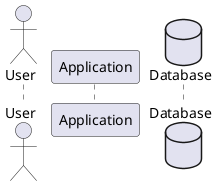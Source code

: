 @startuml Update Availability
actor User
participant Application as app
database Database as db

@enduml